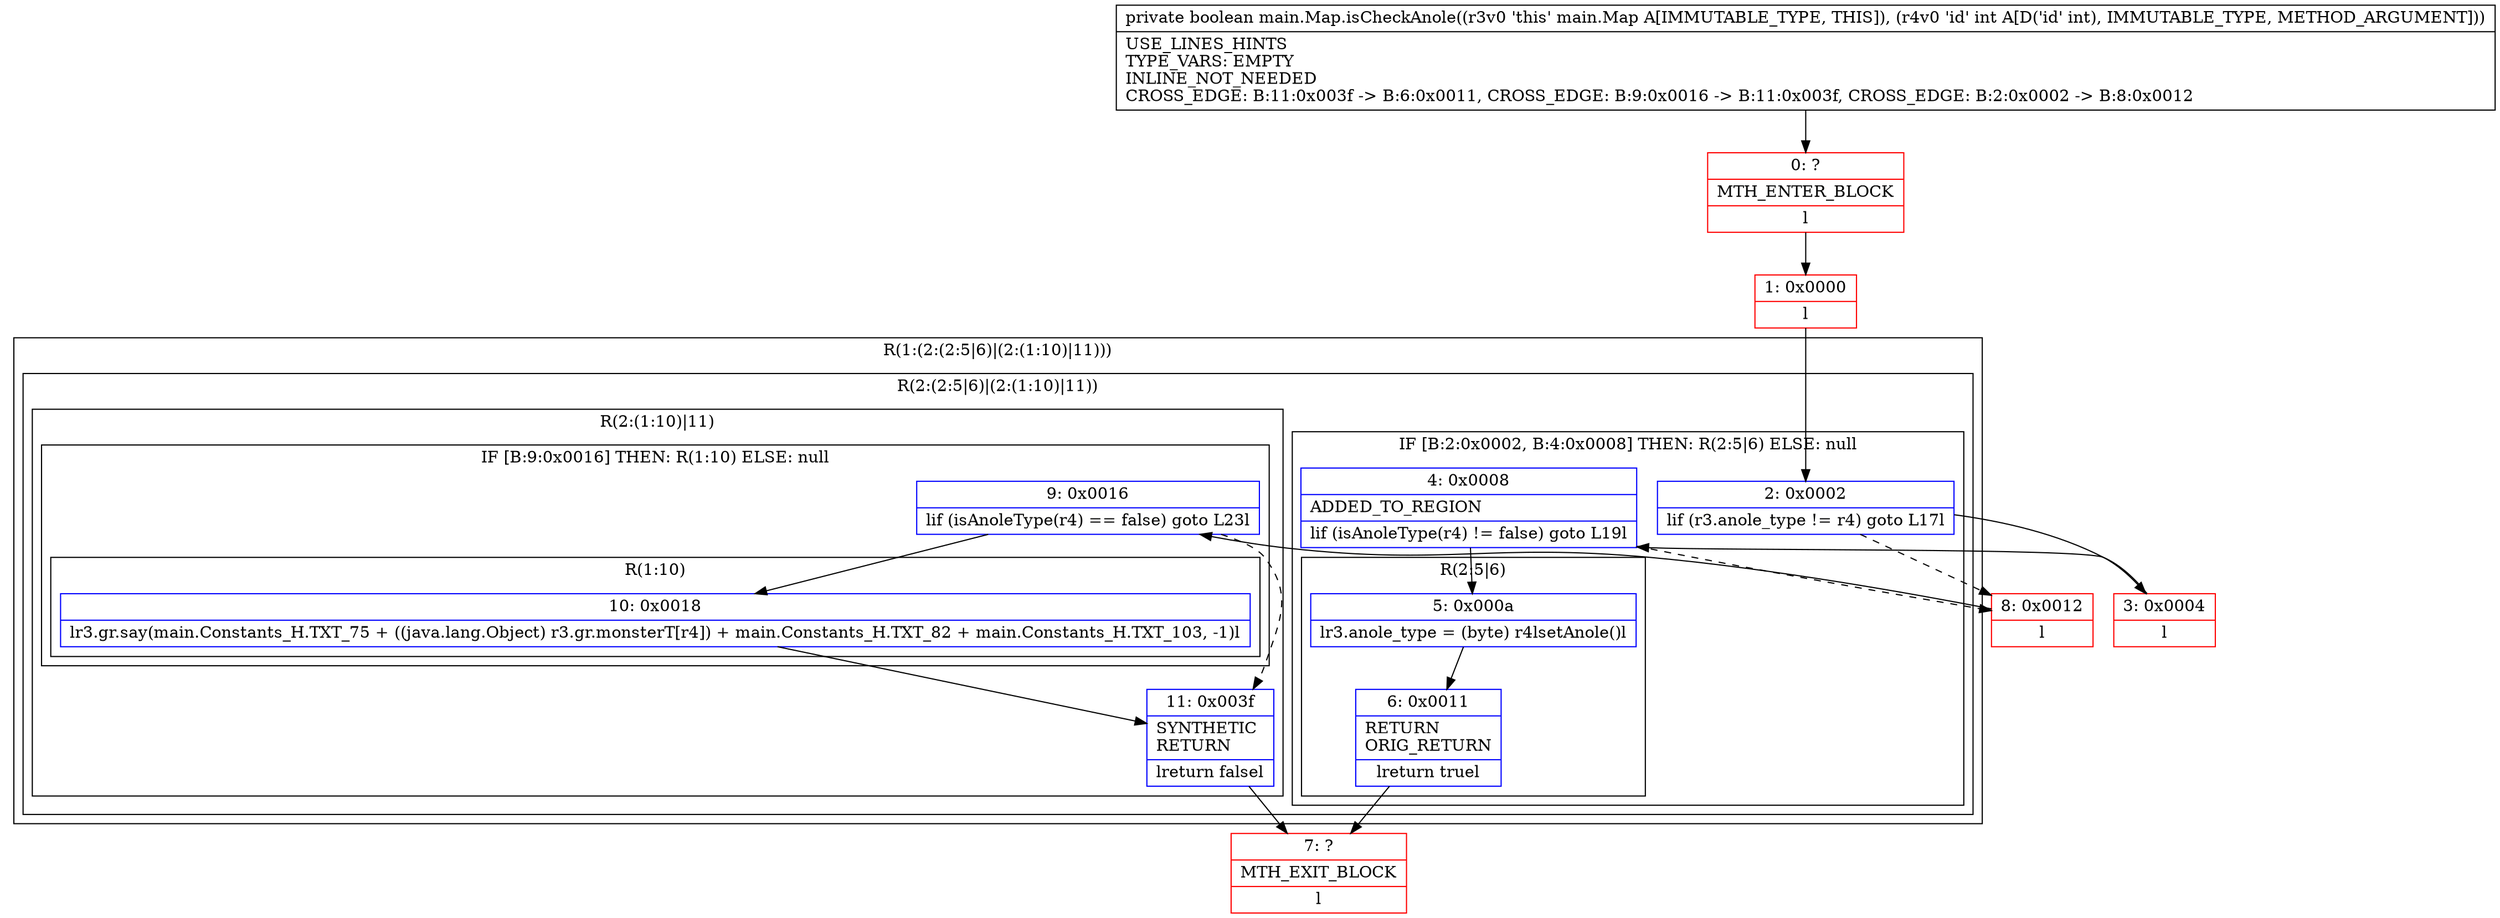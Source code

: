 digraph "CFG formain.Map.isCheckAnole(I)Z" {
subgraph cluster_Region_1021413692 {
label = "R(1:(2:(2:5|6)|(2:(1:10)|11)))";
node [shape=record,color=blue];
subgraph cluster_Region_295151202 {
label = "R(2:(2:5|6)|(2:(1:10)|11))";
node [shape=record,color=blue];
subgraph cluster_IfRegion_1274194356 {
label = "IF [B:2:0x0002, B:4:0x0008] THEN: R(2:5|6) ELSE: null";
node [shape=record,color=blue];
Node_2 [shape=record,label="{2\:\ 0x0002|lif (r3.anole_type != r4) goto L17l}"];
Node_4 [shape=record,label="{4\:\ 0x0008|ADDED_TO_REGION\l|lif (isAnoleType(r4) != false) goto L19l}"];
subgraph cluster_Region_61652678 {
label = "R(2:5|6)";
node [shape=record,color=blue];
Node_5 [shape=record,label="{5\:\ 0x000a|lr3.anole_type = (byte) r4lsetAnole()l}"];
Node_6 [shape=record,label="{6\:\ 0x0011|RETURN\lORIG_RETURN\l|lreturn truel}"];
}
}
subgraph cluster_Region_859074534 {
label = "R(2:(1:10)|11)";
node [shape=record,color=blue];
subgraph cluster_IfRegion_532441940 {
label = "IF [B:9:0x0016] THEN: R(1:10) ELSE: null";
node [shape=record,color=blue];
Node_9 [shape=record,label="{9\:\ 0x0016|lif (isAnoleType(r4) == false) goto L23l}"];
subgraph cluster_Region_1096666654 {
label = "R(1:10)";
node [shape=record,color=blue];
Node_10 [shape=record,label="{10\:\ 0x0018|lr3.gr.say(main.Constants_H.TXT_75 + ((java.lang.Object) r3.gr.monsterT[r4]) + main.Constants_H.TXT_82 + main.Constants_H.TXT_103, \-1)l}"];
}
}
Node_11 [shape=record,label="{11\:\ 0x003f|SYNTHETIC\lRETURN\l|lreturn falsel}"];
}
}
}
Node_0 [shape=record,color=red,label="{0\:\ ?|MTH_ENTER_BLOCK\l|l}"];
Node_1 [shape=record,color=red,label="{1\:\ 0x0000|l}"];
Node_3 [shape=record,color=red,label="{3\:\ 0x0004|l}"];
Node_7 [shape=record,color=red,label="{7\:\ ?|MTH_EXIT_BLOCK\l|l}"];
Node_8 [shape=record,color=red,label="{8\:\ 0x0012|l}"];
MethodNode[shape=record,label="{private boolean main.Map.isCheckAnole((r3v0 'this' main.Map A[IMMUTABLE_TYPE, THIS]), (r4v0 'id' int A[D('id' int), IMMUTABLE_TYPE, METHOD_ARGUMENT]))  | USE_LINES_HINTS\lTYPE_VARS: EMPTY\lINLINE_NOT_NEEDED\lCROSS_EDGE: B:11:0x003f \-\> B:6:0x0011, CROSS_EDGE: B:9:0x0016 \-\> B:11:0x003f, CROSS_EDGE: B:2:0x0002 \-\> B:8:0x0012\l}"];
MethodNode -> Node_0;
Node_2 -> Node_3;
Node_2 -> Node_8[style=dashed];
Node_4 -> Node_5;
Node_4 -> Node_8[style=dashed];
Node_5 -> Node_6;
Node_6 -> Node_7;
Node_9 -> Node_10;
Node_9 -> Node_11[style=dashed];
Node_10 -> Node_11;
Node_11 -> Node_7;
Node_0 -> Node_1;
Node_1 -> Node_2;
Node_3 -> Node_4;
Node_8 -> Node_9;
}

